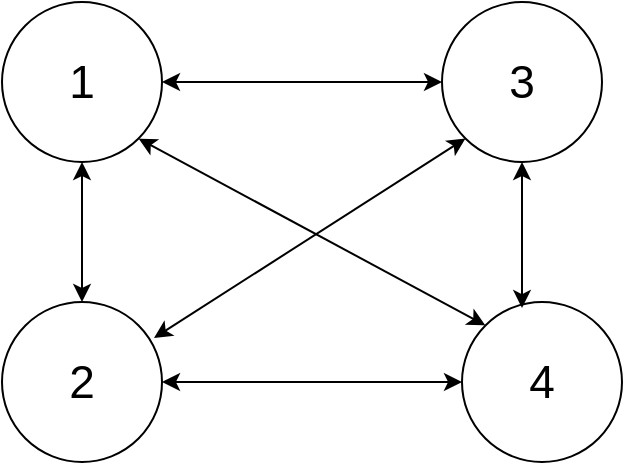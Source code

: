 <mxfile version="14.4.7" type="github">
  <diagram id="-4REOIaq3BfD_tVRrT2p" name="Page-1">
    <mxGraphModel dx="868" dy="482" grid="1" gridSize="10" guides="1" tooltips="1" connect="1" arrows="1" fold="1" page="1" pageScale="1" pageWidth="827" pageHeight="1169" math="0" shadow="0">
      <root>
        <mxCell id="0" />
        <mxCell id="1" parent="0" />
        <mxCell id="ld99L8ueQjPE1l0cEYHj-2" value="&lt;font style=&quot;font-size: 23px&quot;&gt;4&lt;/font&gt;" style="ellipse;whiteSpace=wrap;html=1;aspect=fixed;" vertex="1" parent="1">
          <mxGeometry x="440" y="320" width="80" height="80" as="geometry" />
        </mxCell>
        <mxCell id="ld99L8ueQjPE1l0cEYHj-3" value="&lt;font style=&quot;font-size: 23px&quot;&gt;2&lt;/font&gt;" style="ellipse;whiteSpace=wrap;html=1;aspect=fixed;" vertex="1" parent="1">
          <mxGeometry x="210" y="320" width="80" height="80" as="geometry" />
        </mxCell>
        <mxCell id="ld99L8ueQjPE1l0cEYHj-4" value="&lt;font style=&quot;font-size: 23px&quot;&gt;3&lt;/font&gt;" style="ellipse;whiteSpace=wrap;html=1;aspect=fixed;" vertex="1" parent="1">
          <mxGeometry x="430" y="170" width="80" height="80" as="geometry" />
        </mxCell>
        <mxCell id="ld99L8ueQjPE1l0cEYHj-5" value="&lt;font style=&quot;font-size: 23px&quot;&gt;1&lt;/font&gt;" style="ellipse;whiteSpace=wrap;html=1;aspect=fixed;" vertex="1" parent="1">
          <mxGeometry x="210" y="170" width="80" height="80" as="geometry" />
        </mxCell>
        <mxCell id="ld99L8ueQjPE1l0cEYHj-6" value="" style="endArrow=classic;startArrow=classic;html=1;exitX=1;exitY=0.5;exitDx=0;exitDy=0;entryX=0;entryY=0.5;entryDx=0;entryDy=0;" edge="1" parent="1" source="ld99L8ueQjPE1l0cEYHj-5" target="ld99L8ueQjPE1l0cEYHj-4">
          <mxGeometry width="50" height="50" relative="1" as="geometry">
            <mxPoint x="390" y="280" as="sourcePoint" />
            <mxPoint x="440" y="230" as="targetPoint" />
          </mxGeometry>
        </mxCell>
        <mxCell id="ld99L8ueQjPE1l0cEYHj-7" value="" style="endArrow=classic;startArrow=classic;html=1;exitX=0.5;exitY=0;exitDx=0;exitDy=0;entryX=0.5;entryY=1;entryDx=0;entryDy=0;" edge="1" parent="1" source="ld99L8ueQjPE1l0cEYHj-3" target="ld99L8ueQjPE1l0cEYHj-5">
          <mxGeometry width="50" height="50" relative="1" as="geometry">
            <mxPoint x="390" y="280" as="sourcePoint" />
            <mxPoint x="440" y="230" as="targetPoint" />
          </mxGeometry>
        </mxCell>
        <mxCell id="ld99L8ueQjPE1l0cEYHj-8" value="" style="endArrow=classic;startArrow=classic;html=1;exitX=1;exitY=0.5;exitDx=0;exitDy=0;entryX=0;entryY=0.5;entryDx=0;entryDy=0;" edge="1" parent="1" source="ld99L8ueQjPE1l0cEYHj-3" target="ld99L8ueQjPE1l0cEYHj-2">
          <mxGeometry width="50" height="50" relative="1" as="geometry">
            <mxPoint x="390" y="280" as="sourcePoint" />
            <mxPoint x="440" y="230" as="targetPoint" />
          </mxGeometry>
        </mxCell>
        <mxCell id="ld99L8ueQjPE1l0cEYHj-9" value="" style="endArrow=classic;startArrow=classic;html=1;entryX=0.5;entryY=1;entryDx=0;entryDy=0;exitX=0.375;exitY=0.038;exitDx=0;exitDy=0;exitPerimeter=0;" edge="1" parent="1" source="ld99L8ueQjPE1l0cEYHj-2" target="ld99L8ueQjPE1l0cEYHj-4">
          <mxGeometry width="50" height="50" relative="1" as="geometry">
            <mxPoint x="390" y="280" as="sourcePoint" />
            <mxPoint x="440" y="230" as="targetPoint" />
          </mxGeometry>
        </mxCell>
        <mxCell id="ld99L8ueQjPE1l0cEYHj-10" value="" style="endArrow=classic;startArrow=classic;html=1;exitX=1;exitY=1;exitDx=0;exitDy=0;entryX=0;entryY=0;entryDx=0;entryDy=0;" edge="1" parent="1" source="ld99L8ueQjPE1l0cEYHj-5" target="ld99L8ueQjPE1l0cEYHj-2">
          <mxGeometry width="50" height="50" relative="1" as="geometry">
            <mxPoint x="390" y="280" as="sourcePoint" />
            <mxPoint x="440" y="230" as="targetPoint" />
          </mxGeometry>
        </mxCell>
        <mxCell id="ld99L8ueQjPE1l0cEYHj-11" value="" style="endArrow=classic;startArrow=classic;html=1;entryX=0;entryY=1;entryDx=0;entryDy=0;exitX=0.95;exitY=0.225;exitDx=0;exitDy=0;exitPerimeter=0;" edge="1" parent="1" source="ld99L8ueQjPE1l0cEYHj-3" target="ld99L8ueQjPE1l0cEYHj-4">
          <mxGeometry width="50" height="50" relative="1" as="geometry">
            <mxPoint x="290" y="330" as="sourcePoint" />
            <mxPoint x="440" y="230" as="targetPoint" />
          </mxGeometry>
        </mxCell>
      </root>
    </mxGraphModel>
  </diagram>
</mxfile>
